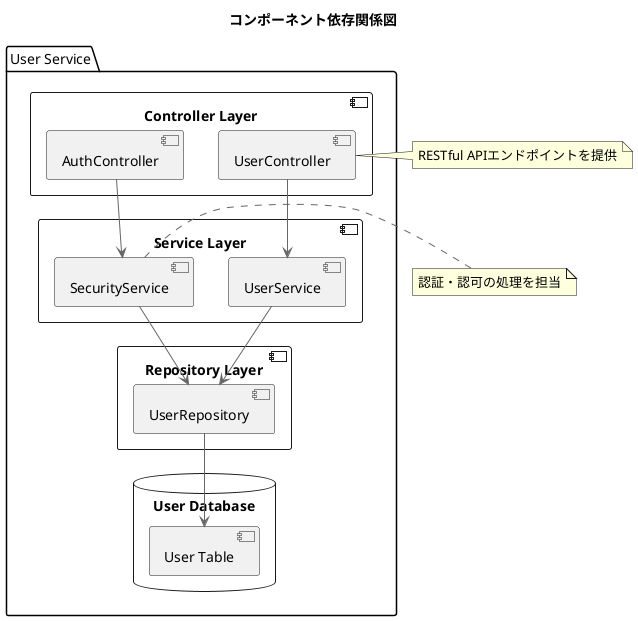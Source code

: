 @startuml
!include <C4/C4_Component>

title コンポーネント依存関係図

package "User Service" {
    component "Controller Layer" {
        [UserController]
        [AuthController]
    }
    
    component "Service Layer" {
        [UserService]
        [SecurityService]
    }
    
    component "Repository Layer" {
        [UserRepository]
    }
    
    database "User Database" {
        [User Table]
    }
}

[UserController] --> [UserService]
[AuthController] --> [SecurityService]
[UserService] --> [UserRepository]
[SecurityService] --> [UserRepository]
[UserRepository] --> [User Table]

note right of [UserController]
  RESTful APIエンドポイントを提供
end note

note right of [SecurityService]
  認証・認可の処理を担当
end note

@enduml